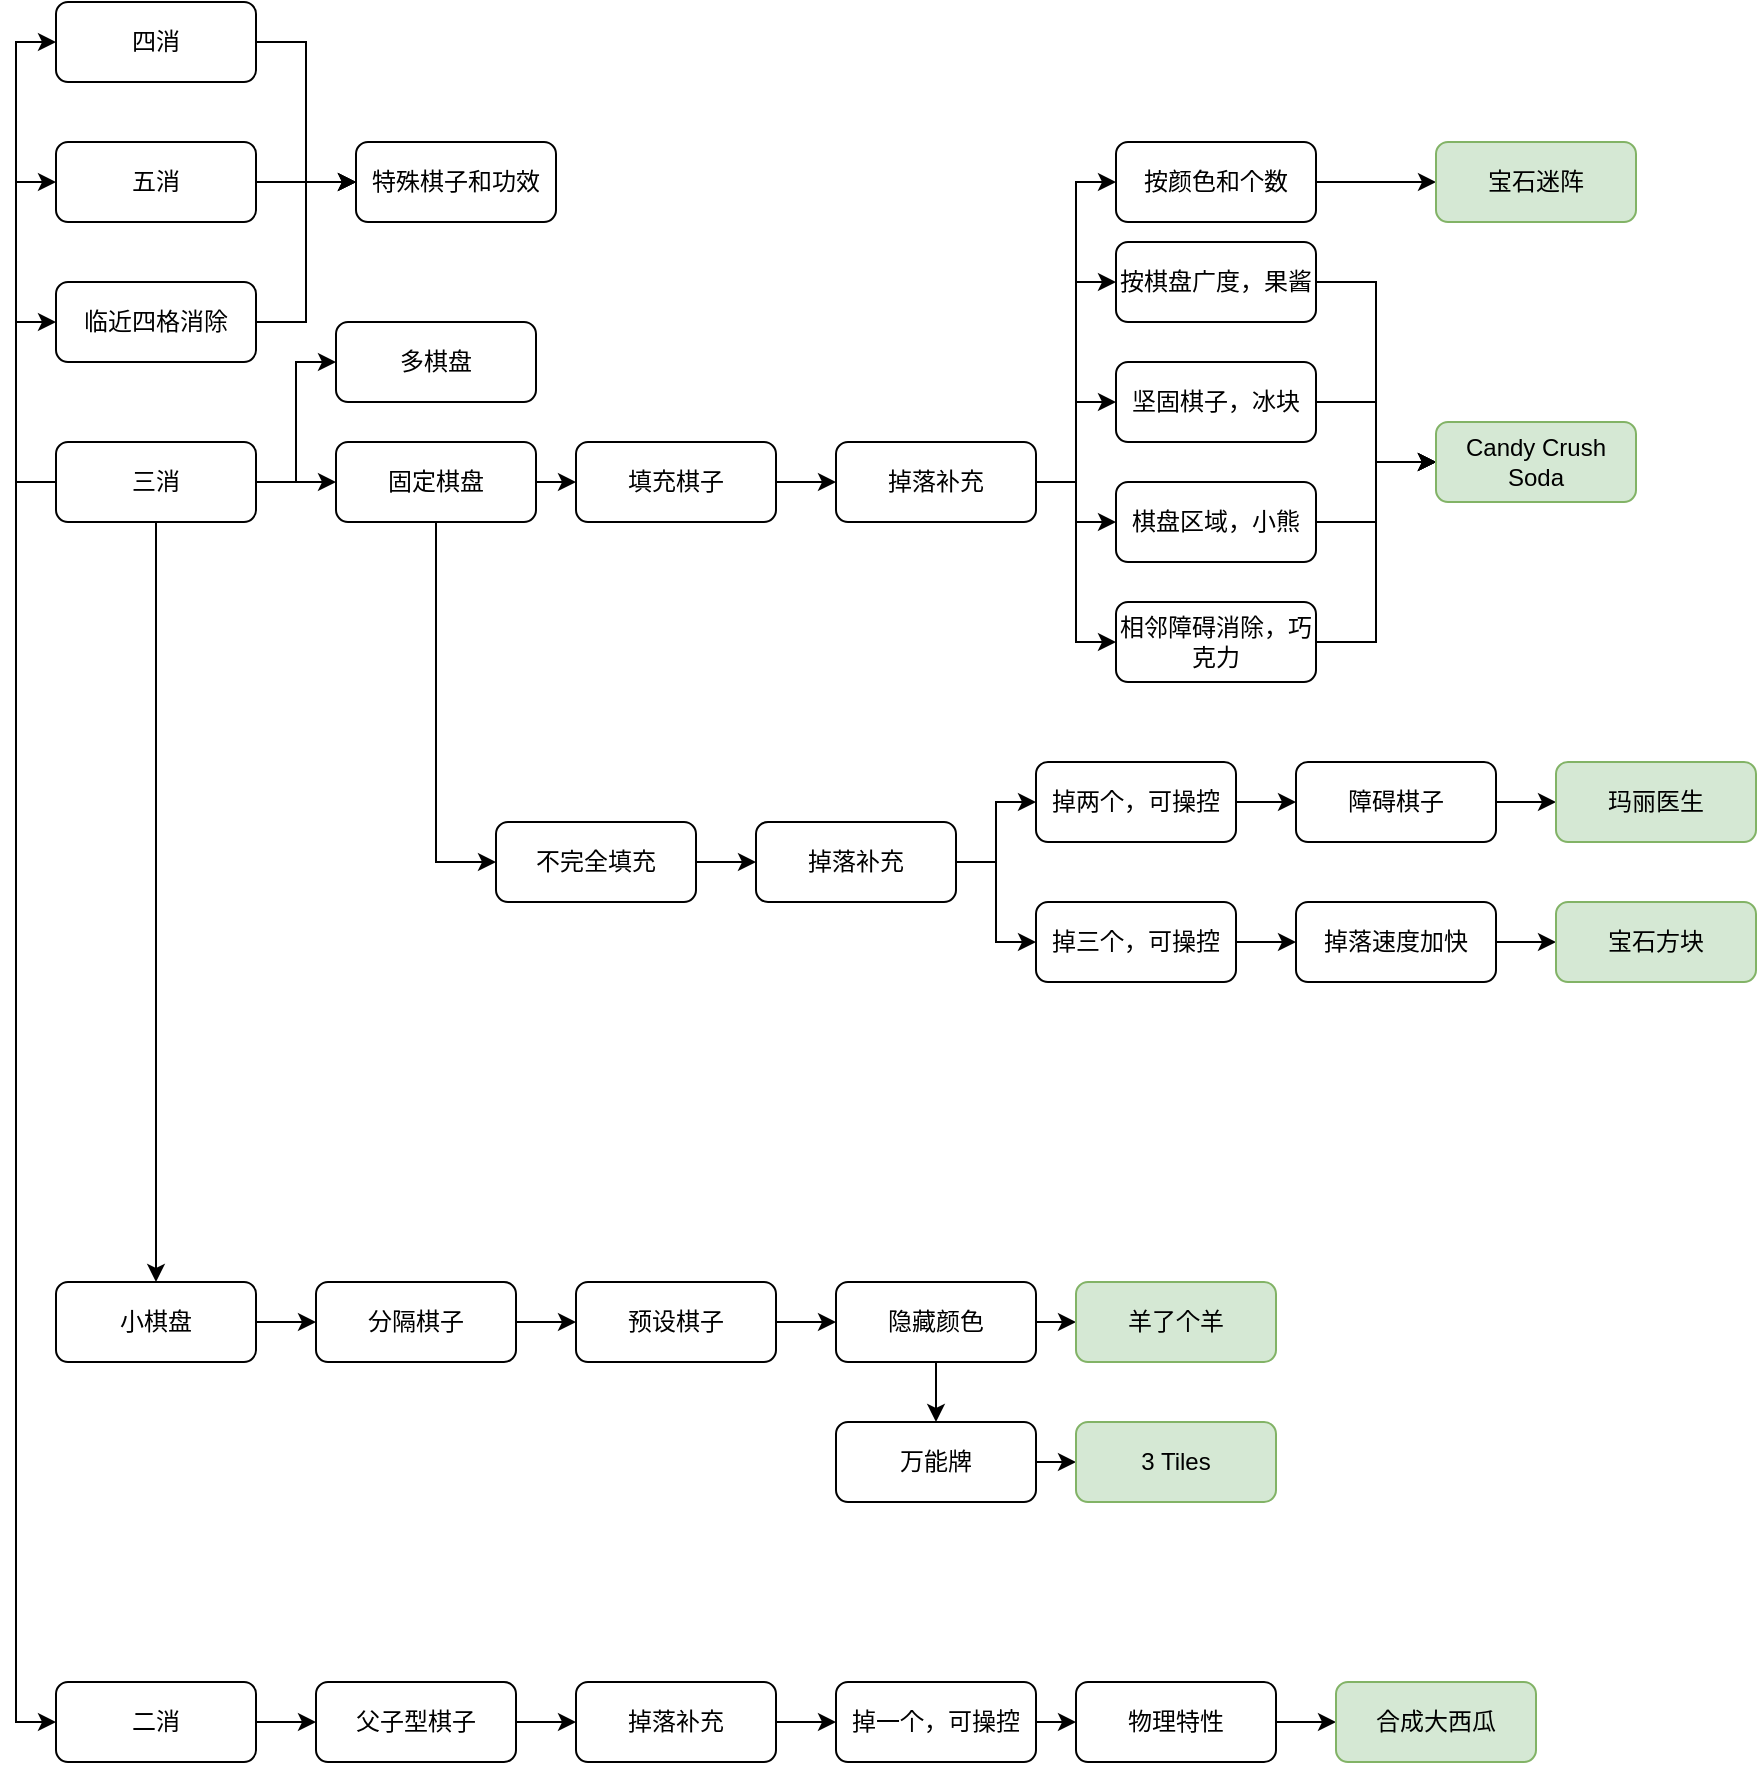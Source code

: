 <mxfile version="20.4.1" type="github">
  <diagram id="LCbXn-3MXr7fc6zhFQKl" name="第 1 页">
    <mxGraphModel dx="1550" dy="1996" grid="1" gridSize="10" guides="1" tooltips="1" connect="1" arrows="1" fold="1" page="1" pageScale="1" pageWidth="1654" pageHeight="1169" math="0" shadow="0">
      <root>
        <mxCell id="0" />
        <mxCell id="1" parent="0" />
        <mxCell id="TRvFklDj4OLgMswm-uFO-4" style="edgeStyle=orthogonalEdgeStyle;rounded=0;orthogonalLoop=1;jettySize=auto;html=1;exitX=1;exitY=0.5;exitDx=0;exitDy=0;entryX=0;entryY=0.5;entryDx=0;entryDy=0;" edge="1" parent="1" source="TRvFklDj4OLgMswm-uFO-1" target="TRvFklDj4OLgMswm-uFO-2">
          <mxGeometry relative="1" as="geometry" />
        </mxCell>
        <mxCell id="TRvFklDj4OLgMswm-uFO-21" style="edgeStyle=orthogonalEdgeStyle;rounded=0;orthogonalLoop=1;jettySize=auto;html=1;exitX=1;exitY=0.5;exitDx=0;exitDy=0;entryX=0;entryY=0.5;entryDx=0;entryDy=0;" edge="1" parent="1" source="TRvFklDj4OLgMswm-uFO-1" target="TRvFklDj4OLgMswm-uFO-20">
          <mxGeometry relative="1" as="geometry" />
        </mxCell>
        <mxCell id="TRvFklDj4OLgMswm-uFO-37" style="edgeStyle=orthogonalEdgeStyle;rounded=0;orthogonalLoop=1;jettySize=auto;html=1;exitX=0;exitY=0.5;exitDx=0;exitDy=0;entryX=0;entryY=0.5;entryDx=0;entryDy=0;" edge="1" parent="1" source="TRvFklDj4OLgMswm-uFO-1" target="TRvFklDj4OLgMswm-uFO-13">
          <mxGeometry relative="1" as="geometry" />
        </mxCell>
        <mxCell id="TRvFklDj4OLgMswm-uFO-38" style="edgeStyle=orthogonalEdgeStyle;rounded=0;orthogonalLoop=1;jettySize=auto;html=1;exitX=0;exitY=0.5;exitDx=0;exitDy=0;entryX=0;entryY=0.5;entryDx=0;entryDy=0;" edge="1" parent="1" source="TRvFklDj4OLgMswm-uFO-1" target="TRvFklDj4OLgMswm-uFO-10">
          <mxGeometry relative="1" as="geometry" />
        </mxCell>
        <mxCell id="TRvFklDj4OLgMswm-uFO-39" style="edgeStyle=orthogonalEdgeStyle;rounded=0;orthogonalLoop=1;jettySize=auto;html=1;exitX=0;exitY=0.5;exitDx=0;exitDy=0;entryX=0;entryY=0.5;entryDx=0;entryDy=0;" edge="1" parent="1" source="TRvFklDj4OLgMswm-uFO-1" target="TRvFklDj4OLgMswm-uFO-9">
          <mxGeometry relative="1" as="geometry" />
        </mxCell>
        <mxCell id="TRvFklDj4OLgMswm-uFO-41" style="edgeStyle=orthogonalEdgeStyle;rounded=0;orthogonalLoop=1;jettySize=auto;html=1;exitX=0.5;exitY=1;exitDx=0;exitDy=0;" edge="1" parent="1" source="TRvFklDj4OLgMswm-uFO-1" target="TRvFklDj4OLgMswm-uFO-40">
          <mxGeometry relative="1" as="geometry" />
        </mxCell>
        <mxCell id="TRvFklDj4OLgMswm-uFO-90" style="edgeStyle=orthogonalEdgeStyle;rounded=0;orthogonalLoop=1;jettySize=auto;html=1;exitX=0;exitY=0.5;exitDx=0;exitDy=0;entryX=0;entryY=0.5;entryDx=0;entryDy=0;" edge="1" parent="1" source="TRvFklDj4OLgMswm-uFO-1" target="TRvFklDj4OLgMswm-uFO-79">
          <mxGeometry relative="1" as="geometry" />
        </mxCell>
        <mxCell id="TRvFklDj4OLgMswm-uFO-1" value="三消" style="rounded=1;whiteSpace=wrap;html=1;" vertex="1" parent="1">
          <mxGeometry x="70" y="210" width="100" height="40" as="geometry" />
        </mxCell>
        <mxCell id="TRvFklDj4OLgMswm-uFO-6" style="edgeStyle=orthogonalEdgeStyle;rounded=0;orthogonalLoop=1;jettySize=auto;html=1;exitX=1;exitY=0.5;exitDx=0;exitDy=0;entryX=0;entryY=0.5;entryDx=0;entryDy=0;" edge="1" parent="1" source="TRvFklDj4OLgMswm-uFO-2" target="TRvFklDj4OLgMswm-uFO-5">
          <mxGeometry relative="1" as="geometry" />
        </mxCell>
        <mxCell id="TRvFklDj4OLgMswm-uFO-57" style="edgeStyle=orthogonalEdgeStyle;rounded=0;orthogonalLoop=1;jettySize=auto;html=1;exitX=0.5;exitY=1;exitDx=0;exitDy=0;entryX=0;entryY=0.5;entryDx=0;entryDy=0;" edge="1" parent="1" source="TRvFklDj4OLgMswm-uFO-2" target="TRvFklDj4OLgMswm-uFO-56">
          <mxGeometry relative="1" as="geometry" />
        </mxCell>
        <mxCell id="TRvFklDj4OLgMswm-uFO-2" value="固定棋盘" style="rounded=1;whiteSpace=wrap;html=1;" vertex="1" parent="1">
          <mxGeometry x="210" y="210" width="100" height="40" as="geometry" />
        </mxCell>
        <mxCell id="TRvFklDj4OLgMswm-uFO-8" style="edgeStyle=orthogonalEdgeStyle;rounded=0;orthogonalLoop=1;jettySize=auto;html=1;exitX=1;exitY=0.5;exitDx=0;exitDy=0;entryX=0;entryY=0.5;entryDx=0;entryDy=0;" edge="1" parent="1" source="TRvFklDj4OLgMswm-uFO-5" target="TRvFklDj4OLgMswm-uFO-7">
          <mxGeometry relative="1" as="geometry" />
        </mxCell>
        <mxCell id="TRvFklDj4OLgMswm-uFO-5" value="填充棋子" style="rounded=1;whiteSpace=wrap;html=1;" vertex="1" parent="1">
          <mxGeometry x="330" y="210" width="100" height="40" as="geometry" />
        </mxCell>
        <mxCell id="TRvFklDj4OLgMswm-uFO-22" style="edgeStyle=orthogonalEdgeStyle;rounded=0;orthogonalLoop=1;jettySize=auto;html=1;exitX=1;exitY=0.5;exitDx=0;exitDy=0;entryX=0;entryY=0.5;entryDx=0;entryDy=0;" edge="1" parent="1" source="TRvFklDj4OLgMswm-uFO-7" target="TRvFklDj4OLgMswm-uFO-18">
          <mxGeometry relative="1" as="geometry" />
        </mxCell>
        <mxCell id="TRvFklDj4OLgMswm-uFO-23" style="edgeStyle=orthogonalEdgeStyle;rounded=0;orthogonalLoop=1;jettySize=auto;html=1;exitX=1;exitY=0.5;exitDx=0;exitDy=0;entryX=0;entryY=0.5;entryDx=0;entryDy=0;" edge="1" parent="1" source="TRvFklDj4OLgMswm-uFO-7" target="TRvFklDj4OLgMswm-uFO-17">
          <mxGeometry relative="1" as="geometry" />
        </mxCell>
        <mxCell id="TRvFklDj4OLgMswm-uFO-26" style="edgeStyle=orthogonalEdgeStyle;rounded=0;orthogonalLoop=1;jettySize=auto;html=1;exitX=1;exitY=0.5;exitDx=0;exitDy=0;entryX=0;entryY=0.5;entryDx=0;entryDy=0;" edge="1" parent="1" source="TRvFklDj4OLgMswm-uFO-7" target="TRvFklDj4OLgMswm-uFO-19">
          <mxGeometry relative="1" as="geometry" />
        </mxCell>
        <mxCell id="TRvFklDj4OLgMswm-uFO-32" style="edgeStyle=orthogonalEdgeStyle;rounded=0;orthogonalLoop=1;jettySize=auto;html=1;exitX=1;exitY=0.5;exitDx=0;exitDy=0;entryX=0;entryY=0.5;entryDx=0;entryDy=0;" edge="1" parent="1" source="TRvFklDj4OLgMswm-uFO-7" target="TRvFklDj4OLgMswm-uFO-15">
          <mxGeometry relative="1" as="geometry" />
        </mxCell>
        <mxCell id="TRvFklDj4OLgMswm-uFO-33" style="edgeStyle=orthogonalEdgeStyle;rounded=0;orthogonalLoop=1;jettySize=auto;html=1;exitX=1;exitY=0.5;exitDx=0;exitDy=0;entryX=0;entryY=0.5;entryDx=0;entryDy=0;" edge="1" parent="1" source="TRvFklDj4OLgMswm-uFO-7" target="TRvFklDj4OLgMswm-uFO-16">
          <mxGeometry relative="1" as="geometry" />
        </mxCell>
        <mxCell id="TRvFklDj4OLgMswm-uFO-7" value="掉落补充" style="rounded=1;whiteSpace=wrap;html=1;" vertex="1" parent="1">
          <mxGeometry x="460" y="210" width="100" height="40" as="geometry" />
        </mxCell>
        <mxCell id="TRvFklDj4OLgMswm-uFO-30" style="edgeStyle=orthogonalEdgeStyle;rounded=0;orthogonalLoop=1;jettySize=auto;html=1;exitX=1;exitY=0.5;exitDx=0;exitDy=0;entryX=0;entryY=0.5;entryDx=0;entryDy=0;" edge="1" parent="1" source="TRvFklDj4OLgMswm-uFO-9" target="TRvFklDj4OLgMswm-uFO-27">
          <mxGeometry relative="1" as="geometry" />
        </mxCell>
        <mxCell id="TRvFklDj4OLgMswm-uFO-9" value="四消" style="rounded=1;whiteSpace=wrap;html=1;" vertex="1" parent="1">
          <mxGeometry x="70" y="-10" width="100" height="40" as="geometry" />
        </mxCell>
        <mxCell id="TRvFklDj4OLgMswm-uFO-29" style="edgeStyle=orthogonalEdgeStyle;rounded=0;orthogonalLoop=1;jettySize=auto;html=1;exitX=1;exitY=0.5;exitDx=0;exitDy=0;" edge="1" parent="1" source="TRvFklDj4OLgMswm-uFO-10">
          <mxGeometry relative="1" as="geometry">
            <mxPoint x="220" y="80" as="targetPoint" />
          </mxGeometry>
        </mxCell>
        <mxCell id="TRvFklDj4OLgMswm-uFO-10" value="五消" style="rounded=1;whiteSpace=wrap;html=1;" vertex="1" parent="1">
          <mxGeometry x="70" y="60" width="100" height="40" as="geometry" />
        </mxCell>
        <mxCell id="TRvFklDj4OLgMswm-uFO-31" style="edgeStyle=orthogonalEdgeStyle;rounded=0;orthogonalLoop=1;jettySize=auto;html=1;exitX=1;exitY=0.5;exitDx=0;exitDy=0;entryX=0;entryY=0.5;entryDx=0;entryDy=0;" edge="1" parent="1" source="TRvFklDj4OLgMswm-uFO-13" target="TRvFklDj4OLgMswm-uFO-27">
          <mxGeometry relative="1" as="geometry" />
        </mxCell>
        <mxCell id="TRvFklDj4OLgMswm-uFO-13" value="临近四格消除" style="rounded=1;whiteSpace=wrap;html=1;" vertex="1" parent="1">
          <mxGeometry x="70" y="130" width="100" height="40" as="geometry" />
        </mxCell>
        <mxCell id="TRvFklDj4OLgMswm-uFO-74" style="edgeStyle=orthogonalEdgeStyle;rounded=0;orthogonalLoop=1;jettySize=auto;html=1;exitX=1;exitY=0.5;exitDx=0;exitDy=0;entryX=0;entryY=0.5;entryDx=0;entryDy=0;" edge="1" parent="1" source="TRvFklDj4OLgMswm-uFO-15" target="TRvFklDj4OLgMswm-uFO-73">
          <mxGeometry relative="1" as="geometry" />
        </mxCell>
        <mxCell id="TRvFklDj4OLgMswm-uFO-15" value="按颜色和个数" style="rounded=1;whiteSpace=wrap;html=1;" vertex="1" parent="1">
          <mxGeometry x="600" y="60" width="100" height="40" as="geometry" />
        </mxCell>
        <mxCell id="TRvFklDj4OLgMswm-uFO-75" style="edgeStyle=orthogonalEdgeStyle;rounded=0;orthogonalLoop=1;jettySize=auto;html=1;exitX=1;exitY=0.5;exitDx=0;exitDy=0;entryX=0;entryY=0.5;entryDx=0;entryDy=0;" edge="1" parent="1" source="TRvFklDj4OLgMswm-uFO-16" target="TRvFklDj4OLgMswm-uFO-54">
          <mxGeometry relative="1" as="geometry" />
        </mxCell>
        <mxCell id="TRvFklDj4OLgMswm-uFO-16" value="按棋盘广度，果酱" style="rounded=1;whiteSpace=wrap;html=1;" vertex="1" parent="1">
          <mxGeometry x="600" y="110" width="100" height="40" as="geometry" />
        </mxCell>
        <mxCell id="TRvFklDj4OLgMswm-uFO-55" style="edgeStyle=orthogonalEdgeStyle;rounded=0;orthogonalLoop=1;jettySize=auto;html=1;exitX=1;exitY=0.5;exitDx=0;exitDy=0;entryX=0;entryY=0.5;entryDx=0;entryDy=0;" edge="1" parent="1" source="TRvFklDj4OLgMswm-uFO-17" target="TRvFklDj4OLgMswm-uFO-54">
          <mxGeometry relative="1" as="geometry" />
        </mxCell>
        <mxCell id="TRvFklDj4OLgMswm-uFO-17" value="坚固棋子，冰块" style="rounded=1;whiteSpace=wrap;html=1;" vertex="1" parent="1">
          <mxGeometry x="600" y="170" width="100" height="40" as="geometry" />
        </mxCell>
        <mxCell id="TRvFklDj4OLgMswm-uFO-77" style="edgeStyle=orthogonalEdgeStyle;rounded=0;orthogonalLoop=1;jettySize=auto;html=1;exitX=1;exitY=0.5;exitDx=0;exitDy=0;entryX=0;entryY=0.5;entryDx=0;entryDy=0;" edge="1" parent="1" source="TRvFklDj4OLgMswm-uFO-18" target="TRvFklDj4OLgMswm-uFO-54">
          <mxGeometry relative="1" as="geometry" />
        </mxCell>
        <mxCell id="TRvFklDj4OLgMswm-uFO-18" value="棋盘区域，小熊" style="rounded=1;whiteSpace=wrap;html=1;" vertex="1" parent="1">
          <mxGeometry x="600" y="230" width="100" height="40" as="geometry" />
        </mxCell>
        <mxCell id="TRvFklDj4OLgMswm-uFO-78" style="edgeStyle=orthogonalEdgeStyle;rounded=0;orthogonalLoop=1;jettySize=auto;html=1;exitX=1;exitY=0.5;exitDx=0;exitDy=0;entryX=0;entryY=0.5;entryDx=0;entryDy=0;" edge="1" parent="1" source="TRvFklDj4OLgMswm-uFO-19" target="TRvFklDj4OLgMswm-uFO-54">
          <mxGeometry relative="1" as="geometry" />
        </mxCell>
        <mxCell id="TRvFklDj4OLgMswm-uFO-19" value="相邻障碍消除，巧克力" style="rounded=1;whiteSpace=wrap;html=1;" vertex="1" parent="1">
          <mxGeometry x="600" y="290" width="100" height="40" as="geometry" />
        </mxCell>
        <mxCell id="TRvFklDj4OLgMswm-uFO-20" value="多棋盘" style="rounded=1;whiteSpace=wrap;html=1;" vertex="1" parent="1">
          <mxGeometry x="210" y="150" width="100" height="40" as="geometry" />
        </mxCell>
        <mxCell id="TRvFklDj4OLgMswm-uFO-27" value="特殊棋子和功效" style="rounded=1;whiteSpace=wrap;html=1;" vertex="1" parent="1">
          <mxGeometry x="220" y="60" width="100" height="40" as="geometry" />
        </mxCell>
        <mxCell id="TRvFklDj4OLgMswm-uFO-44" style="edgeStyle=orthogonalEdgeStyle;rounded=0;orthogonalLoop=1;jettySize=auto;html=1;exitX=1;exitY=0.5;exitDx=0;exitDy=0;entryX=0;entryY=0.5;entryDx=0;entryDy=0;" edge="1" parent="1" source="TRvFklDj4OLgMswm-uFO-40" target="TRvFklDj4OLgMswm-uFO-42">
          <mxGeometry relative="1" as="geometry" />
        </mxCell>
        <mxCell id="TRvFklDj4OLgMswm-uFO-40" value="小棋盘" style="rounded=1;whiteSpace=wrap;html=1;" vertex="1" parent="1">
          <mxGeometry x="70" y="630" width="100" height="40" as="geometry" />
        </mxCell>
        <mxCell id="TRvFklDj4OLgMswm-uFO-45" style="edgeStyle=orthogonalEdgeStyle;rounded=0;orthogonalLoop=1;jettySize=auto;html=1;exitX=1;exitY=0.5;exitDx=0;exitDy=0;" edge="1" parent="1" source="TRvFklDj4OLgMswm-uFO-42" target="TRvFklDj4OLgMswm-uFO-43">
          <mxGeometry relative="1" as="geometry" />
        </mxCell>
        <mxCell id="TRvFklDj4OLgMswm-uFO-42" value="分隔棋子" style="rounded=1;whiteSpace=wrap;html=1;" vertex="1" parent="1">
          <mxGeometry x="200" y="630" width="100" height="40" as="geometry" />
        </mxCell>
        <mxCell id="TRvFklDj4OLgMswm-uFO-47" style="edgeStyle=orthogonalEdgeStyle;rounded=0;orthogonalLoop=1;jettySize=auto;html=1;exitX=1;exitY=0.5;exitDx=0;exitDy=0;entryX=0;entryY=0.5;entryDx=0;entryDy=0;" edge="1" parent="1" source="TRvFklDj4OLgMswm-uFO-43" target="TRvFklDj4OLgMswm-uFO-46">
          <mxGeometry relative="1" as="geometry" />
        </mxCell>
        <mxCell id="TRvFklDj4OLgMswm-uFO-43" value="预设棋子" style="rounded=1;whiteSpace=wrap;html=1;" vertex="1" parent="1">
          <mxGeometry x="330" y="630" width="100" height="40" as="geometry" />
        </mxCell>
        <mxCell id="TRvFklDj4OLgMswm-uFO-49" style="edgeStyle=orthogonalEdgeStyle;rounded=0;orthogonalLoop=1;jettySize=auto;html=1;exitX=1;exitY=0.5;exitDx=0;exitDy=0;entryX=0;entryY=0.5;entryDx=0;entryDy=0;" edge="1" parent="1" source="TRvFklDj4OLgMswm-uFO-46" target="TRvFklDj4OLgMswm-uFO-48">
          <mxGeometry relative="1" as="geometry" />
        </mxCell>
        <mxCell id="TRvFklDj4OLgMswm-uFO-52" style="edgeStyle=orthogonalEdgeStyle;rounded=0;orthogonalLoop=1;jettySize=auto;html=1;exitX=0.5;exitY=1;exitDx=0;exitDy=0;entryX=0.5;entryY=0;entryDx=0;entryDy=0;" edge="1" parent="1" source="TRvFklDj4OLgMswm-uFO-46" target="TRvFklDj4OLgMswm-uFO-50">
          <mxGeometry relative="1" as="geometry" />
        </mxCell>
        <mxCell id="TRvFklDj4OLgMswm-uFO-46" value="隐藏颜色" style="rounded=1;whiteSpace=wrap;html=1;" vertex="1" parent="1">
          <mxGeometry x="460" y="630" width="100" height="40" as="geometry" />
        </mxCell>
        <mxCell id="TRvFklDj4OLgMswm-uFO-48" value="羊了个羊" style="rounded=1;whiteSpace=wrap;html=1;fillColor=#d5e8d4;strokeColor=#82b366;" vertex="1" parent="1">
          <mxGeometry x="580" y="630" width="100" height="40" as="geometry" />
        </mxCell>
        <mxCell id="TRvFklDj4OLgMswm-uFO-53" style="edgeStyle=orthogonalEdgeStyle;rounded=0;orthogonalLoop=1;jettySize=auto;html=1;exitX=1;exitY=0.5;exitDx=0;exitDy=0;entryX=0;entryY=0.5;entryDx=0;entryDy=0;" edge="1" parent="1" source="TRvFklDj4OLgMswm-uFO-50" target="TRvFklDj4OLgMswm-uFO-51">
          <mxGeometry relative="1" as="geometry" />
        </mxCell>
        <mxCell id="TRvFklDj4OLgMswm-uFO-50" value="万能牌" style="rounded=1;whiteSpace=wrap;html=1;" vertex="1" parent="1">
          <mxGeometry x="460" y="700" width="100" height="40" as="geometry" />
        </mxCell>
        <mxCell id="TRvFklDj4OLgMswm-uFO-51" value="3 Tiles" style="rounded=1;whiteSpace=wrap;html=1;fillColor=#d5e8d4;strokeColor=#82b366;" vertex="1" parent="1">
          <mxGeometry x="580" y="700" width="100" height="40" as="geometry" />
        </mxCell>
        <mxCell id="TRvFklDj4OLgMswm-uFO-54" value="Candy Crush Soda" style="rounded=1;whiteSpace=wrap;html=1;fillColor=#d5e8d4;strokeColor=#82b366;" vertex="1" parent="1">
          <mxGeometry x="760" y="200" width="100" height="40" as="geometry" />
        </mxCell>
        <mxCell id="TRvFklDj4OLgMswm-uFO-59" style="edgeStyle=orthogonalEdgeStyle;rounded=0;orthogonalLoop=1;jettySize=auto;html=1;exitX=1;exitY=0.5;exitDx=0;exitDy=0;entryX=0;entryY=0.5;entryDx=0;entryDy=0;" edge="1" parent="1" source="TRvFklDj4OLgMswm-uFO-56" target="TRvFklDj4OLgMswm-uFO-58">
          <mxGeometry relative="1" as="geometry" />
        </mxCell>
        <mxCell id="TRvFklDj4OLgMswm-uFO-56" value="不完全填充" style="rounded=1;whiteSpace=wrap;html=1;" vertex="1" parent="1">
          <mxGeometry x="290" y="400" width="100" height="40" as="geometry" />
        </mxCell>
        <mxCell id="TRvFklDj4OLgMswm-uFO-62" style="edgeStyle=orthogonalEdgeStyle;rounded=0;orthogonalLoop=1;jettySize=auto;html=1;exitX=1;exitY=0.5;exitDx=0;exitDy=0;entryX=0;entryY=0.5;entryDx=0;entryDy=0;" edge="1" parent="1" source="TRvFklDj4OLgMswm-uFO-58" target="TRvFklDj4OLgMswm-uFO-60">
          <mxGeometry relative="1" as="geometry" />
        </mxCell>
        <mxCell id="TRvFklDj4OLgMswm-uFO-63" style="edgeStyle=orthogonalEdgeStyle;rounded=0;orthogonalLoop=1;jettySize=auto;html=1;exitX=1;exitY=0.5;exitDx=0;exitDy=0;entryX=0;entryY=0.5;entryDx=0;entryDy=0;" edge="1" parent="1" source="TRvFklDj4OLgMswm-uFO-58" target="TRvFklDj4OLgMswm-uFO-61">
          <mxGeometry relative="1" as="geometry" />
        </mxCell>
        <mxCell id="TRvFklDj4OLgMswm-uFO-58" value="掉落补充" style="rounded=1;whiteSpace=wrap;html=1;" vertex="1" parent="1">
          <mxGeometry x="420" y="400" width="100" height="40" as="geometry" />
        </mxCell>
        <mxCell id="TRvFklDj4OLgMswm-uFO-66" style="edgeStyle=orthogonalEdgeStyle;rounded=0;orthogonalLoop=1;jettySize=auto;html=1;exitX=1;exitY=0.5;exitDx=0;exitDy=0;entryX=0;entryY=0.5;entryDx=0;entryDy=0;" edge="1" parent="1" source="TRvFklDj4OLgMswm-uFO-60" target="TRvFklDj4OLgMswm-uFO-65">
          <mxGeometry relative="1" as="geometry" />
        </mxCell>
        <mxCell id="TRvFklDj4OLgMswm-uFO-60" value="掉两个，可操控" style="rounded=1;whiteSpace=wrap;html=1;" vertex="1" parent="1">
          <mxGeometry x="560" y="370" width="100" height="40" as="geometry" />
        </mxCell>
        <mxCell id="TRvFklDj4OLgMswm-uFO-70" style="edgeStyle=orthogonalEdgeStyle;rounded=0;orthogonalLoop=1;jettySize=auto;html=1;exitX=1;exitY=0.5;exitDx=0;exitDy=0;entryX=0;entryY=0.5;entryDx=0;entryDy=0;" edge="1" parent="1" source="TRvFklDj4OLgMswm-uFO-61" target="TRvFklDj4OLgMswm-uFO-69">
          <mxGeometry relative="1" as="geometry" />
        </mxCell>
        <mxCell id="TRvFklDj4OLgMswm-uFO-61" value="掉三个，可操控" style="rounded=1;whiteSpace=wrap;html=1;" vertex="1" parent="1">
          <mxGeometry x="560" y="440" width="100" height="40" as="geometry" />
        </mxCell>
        <mxCell id="TRvFklDj4OLgMswm-uFO-68" style="edgeStyle=orthogonalEdgeStyle;rounded=0;orthogonalLoop=1;jettySize=auto;html=1;exitX=1;exitY=0.5;exitDx=0;exitDy=0;entryX=0;entryY=0.5;entryDx=0;entryDy=0;" edge="1" parent="1" source="TRvFklDj4OLgMswm-uFO-65" target="TRvFklDj4OLgMswm-uFO-67">
          <mxGeometry relative="1" as="geometry" />
        </mxCell>
        <mxCell id="TRvFklDj4OLgMswm-uFO-65" value="障碍棋子" style="rounded=1;whiteSpace=wrap;html=1;" vertex="1" parent="1">
          <mxGeometry x="690" y="370" width="100" height="40" as="geometry" />
        </mxCell>
        <mxCell id="TRvFklDj4OLgMswm-uFO-67" value="玛丽医生" style="rounded=1;whiteSpace=wrap;html=1;fillColor=#d5e8d4;strokeColor=#82b366;" vertex="1" parent="1">
          <mxGeometry x="820" y="370" width="100" height="40" as="geometry" />
        </mxCell>
        <mxCell id="TRvFklDj4OLgMswm-uFO-72" style="edgeStyle=orthogonalEdgeStyle;rounded=0;orthogonalLoop=1;jettySize=auto;html=1;exitX=1;exitY=0.5;exitDx=0;exitDy=0;entryX=0;entryY=0.5;entryDx=0;entryDy=0;" edge="1" parent="1" source="TRvFklDj4OLgMswm-uFO-69" target="TRvFklDj4OLgMswm-uFO-71">
          <mxGeometry relative="1" as="geometry" />
        </mxCell>
        <mxCell id="TRvFklDj4OLgMswm-uFO-69" value="掉落速度加快" style="rounded=1;whiteSpace=wrap;html=1;" vertex="1" parent="1">
          <mxGeometry x="690" y="440" width="100" height="40" as="geometry" />
        </mxCell>
        <mxCell id="TRvFklDj4OLgMswm-uFO-71" value="宝石方块" style="rounded=1;whiteSpace=wrap;html=1;fillColor=#d5e8d4;strokeColor=#82b366;" vertex="1" parent="1">
          <mxGeometry x="820" y="440" width="100" height="40" as="geometry" />
        </mxCell>
        <mxCell id="TRvFklDj4OLgMswm-uFO-73" value="宝石迷阵" style="rounded=1;whiteSpace=wrap;html=1;fillColor=#d5e8d4;strokeColor=#82b366;" vertex="1" parent="1">
          <mxGeometry x="760" y="60" width="100" height="40" as="geometry" />
        </mxCell>
        <mxCell id="TRvFklDj4OLgMswm-uFO-85" style="edgeStyle=orthogonalEdgeStyle;rounded=0;orthogonalLoop=1;jettySize=auto;html=1;exitX=1;exitY=0.5;exitDx=0;exitDy=0;entryX=0;entryY=0.5;entryDx=0;entryDy=0;" edge="1" parent="1" source="TRvFklDj4OLgMswm-uFO-79" target="TRvFklDj4OLgMswm-uFO-80">
          <mxGeometry relative="1" as="geometry" />
        </mxCell>
        <mxCell id="TRvFklDj4OLgMswm-uFO-79" value="二消" style="rounded=1;whiteSpace=wrap;html=1;" vertex="1" parent="1">
          <mxGeometry x="70" y="830" width="100" height="40" as="geometry" />
        </mxCell>
        <mxCell id="TRvFklDj4OLgMswm-uFO-86" style="edgeStyle=orthogonalEdgeStyle;rounded=0;orthogonalLoop=1;jettySize=auto;html=1;exitX=1;exitY=0.5;exitDx=0;exitDy=0;entryX=0;entryY=0.5;entryDx=0;entryDy=0;" edge="1" parent="1" source="TRvFklDj4OLgMswm-uFO-80" target="TRvFklDj4OLgMswm-uFO-81">
          <mxGeometry relative="1" as="geometry" />
        </mxCell>
        <mxCell id="TRvFklDj4OLgMswm-uFO-80" value="父子型棋子" style="rounded=1;whiteSpace=wrap;html=1;" vertex="1" parent="1">
          <mxGeometry x="200" y="830" width="100" height="40" as="geometry" />
        </mxCell>
        <mxCell id="TRvFklDj4OLgMswm-uFO-87" style="edgeStyle=orthogonalEdgeStyle;rounded=0;orthogonalLoop=1;jettySize=auto;html=1;exitX=1;exitY=0.5;exitDx=0;exitDy=0;entryX=0;entryY=0.5;entryDx=0;entryDy=0;" edge="1" parent="1" source="TRvFklDj4OLgMswm-uFO-81" target="TRvFklDj4OLgMswm-uFO-82">
          <mxGeometry relative="1" as="geometry" />
        </mxCell>
        <mxCell id="TRvFklDj4OLgMswm-uFO-81" value="掉落补充" style="rounded=1;whiteSpace=wrap;html=1;" vertex="1" parent="1">
          <mxGeometry x="330" y="830" width="100" height="40" as="geometry" />
        </mxCell>
        <mxCell id="TRvFklDj4OLgMswm-uFO-88" style="edgeStyle=orthogonalEdgeStyle;rounded=0;orthogonalLoop=1;jettySize=auto;html=1;exitX=1;exitY=0.5;exitDx=0;exitDy=0;entryX=0;entryY=0.5;entryDx=0;entryDy=0;" edge="1" parent="1" source="TRvFklDj4OLgMswm-uFO-82" target="TRvFklDj4OLgMswm-uFO-83">
          <mxGeometry relative="1" as="geometry" />
        </mxCell>
        <mxCell id="TRvFklDj4OLgMswm-uFO-82" value="掉一个，可操控" style="rounded=1;whiteSpace=wrap;html=1;" vertex="1" parent="1">
          <mxGeometry x="460" y="830" width="100" height="40" as="geometry" />
        </mxCell>
        <mxCell id="TRvFklDj4OLgMswm-uFO-89" style="edgeStyle=orthogonalEdgeStyle;rounded=0;orthogonalLoop=1;jettySize=auto;html=1;exitX=1;exitY=0.5;exitDx=0;exitDy=0;entryX=0;entryY=0.5;entryDx=0;entryDy=0;" edge="1" parent="1" source="TRvFklDj4OLgMswm-uFO-83" target="TRvFklDj4OLgMswm-uFO-84">
          <mxGeometry relative="1" as="geometry" />
        </mxCell>
        <mxCell id="TRvFklDj4OLgMswm-uFO-83" value="物理特性" style="rounded=1;whiteSpace=wrap;html=1;" vertex="1" parent="1">
          <mxGeometry x="580" y="830" width="100" height="40" as="geometry" />
        </mxCell>
        <mxCell id="TRvFklDj4OLgMswm-uFO-84" value="合成大西瓜" style="rounded=1;whiteSpace=wrap;html=1;fillColor=#d5e8d4;strokeColor=#82b366;" vertex="1" parent="1">
          <mxGeometry x="710" y="830" width="100" height="40" as="geometry" />
        </mxCell>
      </root>
    </mxGraphModel>
  </diagram>
</mxfile>
